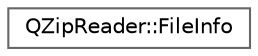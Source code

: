 digraph "类继承关系图"
{
 // LATEX_PDF_SIZE
  bgcolor="transparent";
  edge [fontname=Helvetica,fontsize=10,labelfontname=Helvetica,labelfontsize=10];
  node [fontname=Helvetica,fontsize=10,shape=box,height=0.2,width=0.4];
  rankdir="LR";
  Node0 [id="Node000000",label="QZipReader::FileInfo",height=0.2,width=0.4,color="grey40", fillcolor="white", style="filled",URL="$struct_q_zip_reader_1_1_file_info.html",tooltip=" "];
}
